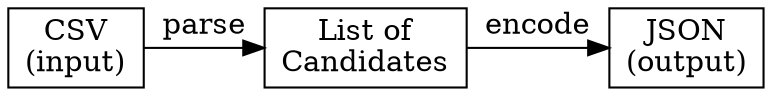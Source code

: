 digraph dataTransformation {
  size = "10,5";
  node [ shape = box ] 

  input [ label = "CSV\n(input)" ];
  dataModel [ label = "List of\nCandidates" ];
  output [ label = "JSON\n(output)" ];

  input -> dataModel [ label = "parse" ];
  dataModel -> output [ label = "encode" ];

  { rank=same; input dataModel output }
}
